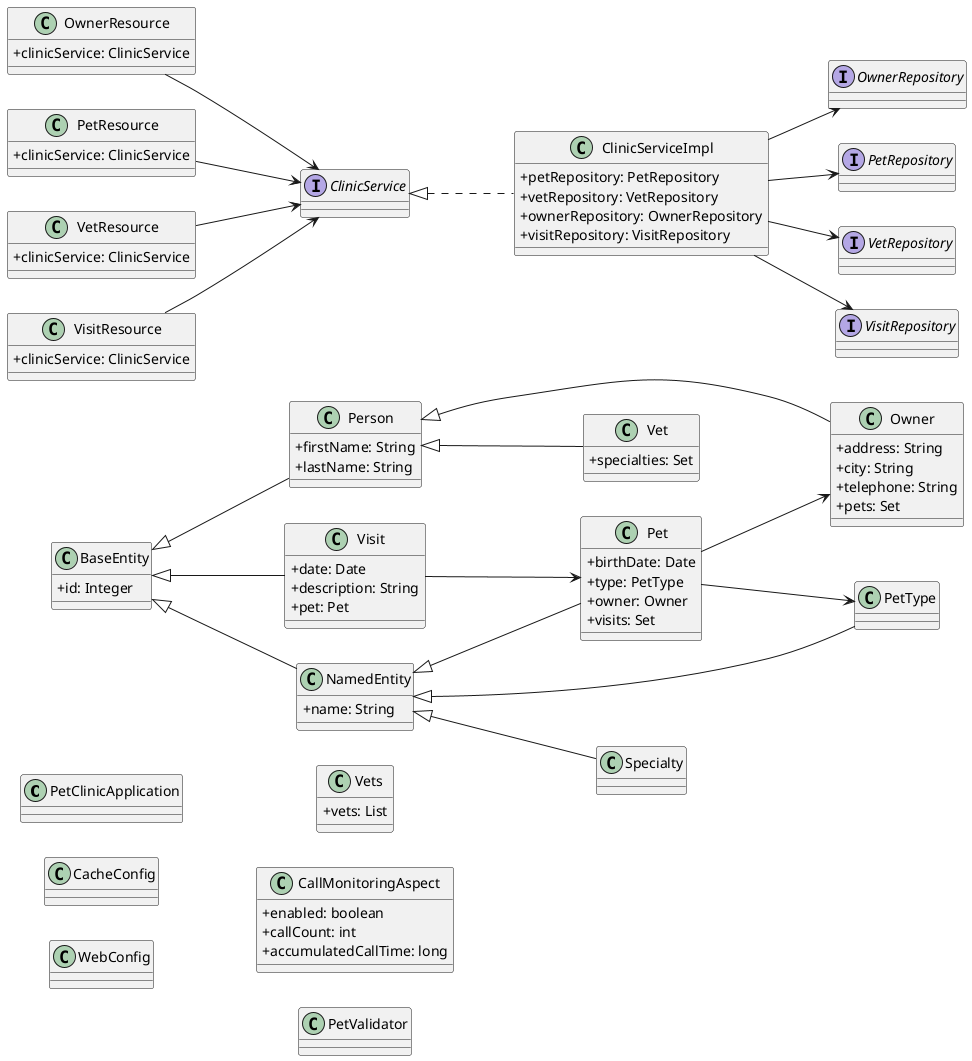 @startuml
skinparam classAttributeIconSize 0
left to right direction
class PetClinicApplication {
}
class CacheConfig {
}
class WebConfig {
}
class BaseEntity {
  + id: Integer
}
class NamedEntity {
  + name: String
}
class Owner {
  + address: String
  + city: String
  + telephone: String
  + pets: Set
}
class Person {
  + firstName: String
  + lastName: String
}
class Pet {
  + birthDate: Date
  + type: PetType
  + owner: Owner
  + visits: Set
}
class PetType {
}
class Specialty {
}
class Vet {
  + specialties: Set
}
class Vets {
  + vets: List
}
class Visit {
  + date: Date
  + description: String
  + pet: Pet
}
interface OwnerRepository {
}
interface PetRepository {
}
interface VetRepository {
}
interface VisitRepository {
}
interface ClinicService {
}
class ClinicServiceImpl {
  + petRepository: PetRepository
  + vetRepository: VetRepository
  + ownerRepository: OwnerRepository
  + visitRepository: VisitRepository
}
class CallMonitoringAspect {
  + enabled: boolean
  + callCount: int
  + accumulatedCallTime: long
}
class OwnerResource {
  + clinicService: ClinicService
}
class PetResource {
  + clinicService: ClinicService
}
class PetValidator {
}
class VetResource {
  + clinicService: ClinicService
}
class VisitResource {
  + clinicService: ClinicService
}
BaseEntity <|-- NamedEntity
BaseEntity <|-- Person
BaseEntity <|-- Visit
ClinicService <|.. ClinicServiceImpl
ClinicServiceImpl --> OwnerRepository
ClinicServiceImpl --> PetRepository
ClinicServiceImpl --> VetRepository
ClinicServiceImpl --> VisitRepository
NamedEntity <|-- Pet
NamedEntity <|-- PetType
NamedEntity <|-- Specialty
OwnerResource --> ClinicService
Person <|-- Owner
Person <|-- Vet
Pet --> Owner
Pet --> PetType
PetResource --> ClinicService
VetResource --> ClinicService
Visit --> Pet
VisitResource --> ClinicService
@enduml